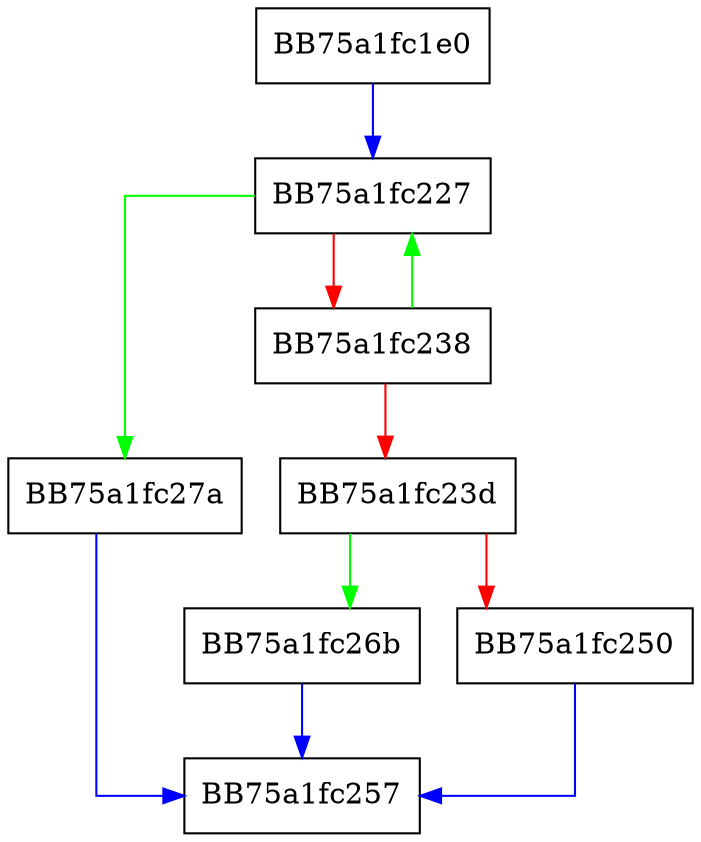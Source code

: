 digraph luaC_step {
  node [shape="box"];
  graph [splines=ortho];
  BB75a1fc1e0 -> BB75a1fc227 [color="blue"];
  BB75a1fc227 -> BB75a1fc27a [color="green"];
  BB75a1fc227 -> BB75a1fc238 [color="red"];
  BB75a1fc238 -> BB75a1fc227 [color="green"];
  BB75a1fc238 -> BB75a1fc23d [color="red"];
  BB75a1fc23d -> BB75a1fc26b [color="green"];
  BB75a1fc23d -> BB75a1fc250 [color="red"];
  BB75a1fc250 -> BB75a1fc257 [color="blue"];
  BB75a1fc26b -> BB75a1fc257 [color="blue"];
  BB75a1fc27a -> BB75a1fc257 [color="blue"];
}